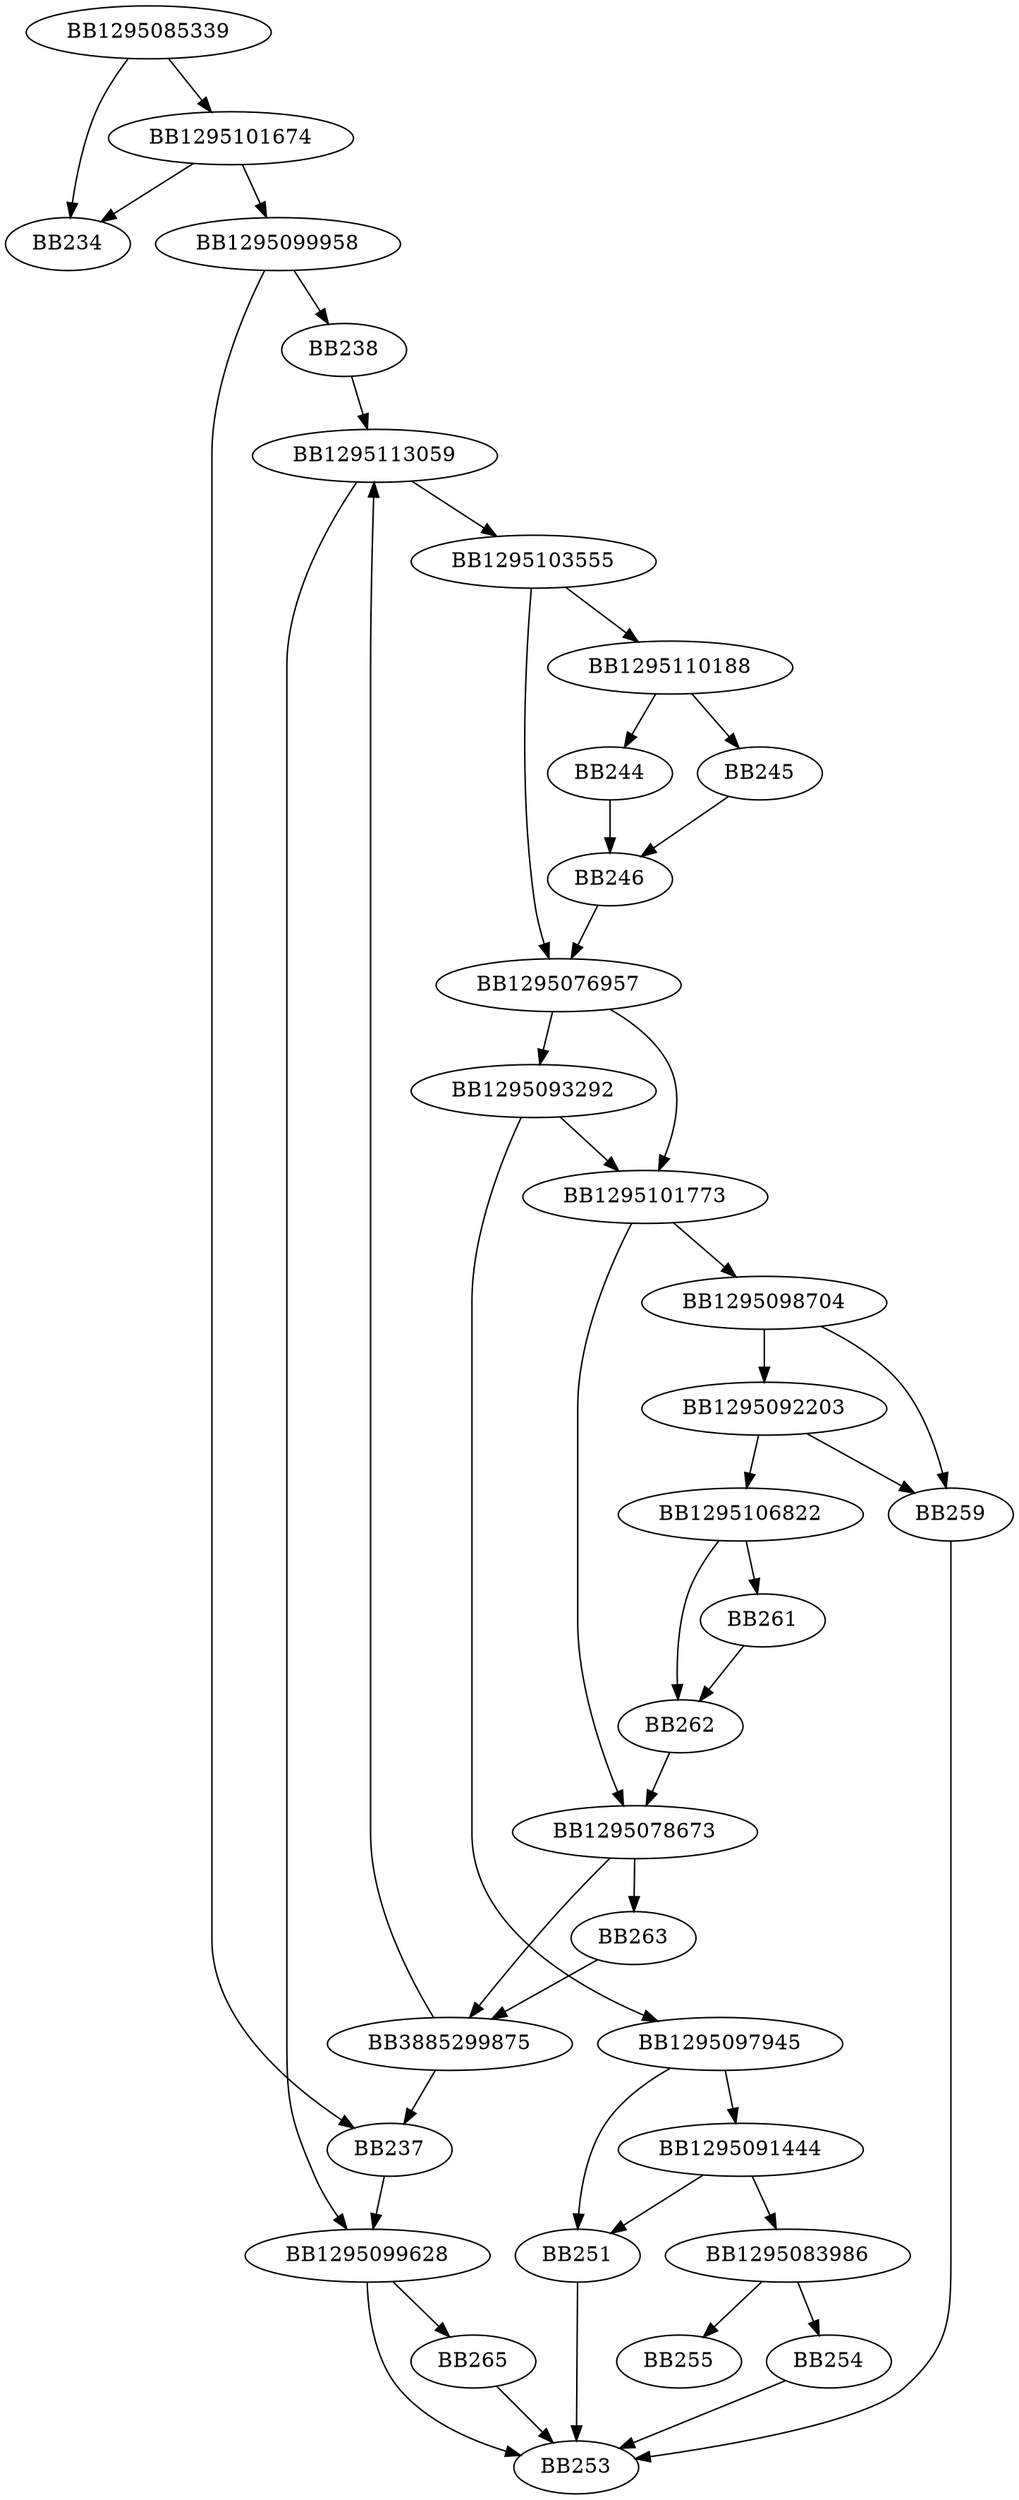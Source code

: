 digraph G{
	BB1295085339->BB234;
	BB1295085339->BB1295101674;
	BB1295101674->BB234;
	BB1295101674->BB1295099958;
	BB1295099958->BB237;
	BB1295099958->BB238;
	BB238->BB1295113059;
	BB1295113059->BB1295103555;
	BB1295113059->BB1295099628;
	BB1295103555->BB1295110188;
	BB1295103555->BB1295076957;
	BB1295110188->BB244;
	BB1295110188->BB245;
	BB244->BB246;
	BB245->BB246;
	BB246->BB1295076957;
	BB1295076957->BB1295101773;
	BB1295076957->BB1295093292;
	BB1295093292->BB1295101773;
	BB1295093292->BB1295097945;
	BB1295097945->BB1295091444;
	BB1295097945->BB251;
	BB1295091444->BB251;
	BB1295091444->BB1295083986;
	BB251->BB253;
	BB1295083986->BB254;
	BB1295083986->BB255;
	BB254->BB253;
	BB1295101773->BB1295078673;
	BB1295101773->BB1295098704;
	BB1295098704->BB1295092203;
	BB1295098704->BB259;
	BB1295092203->BB259;
	BB1295092203->BB1295106822;
	BB259->BB253;
	BB1295106822->BB261;
	BB1295106822->BB262;
	BB261->BB262;
	BB262->BB1295078673;
	BB1295078673->BB263;
	BB1295078673->BB3885299875;
	BB263->BB3885299875;
	BB3885299875->BB237;
	BB3885299875->BB1295113059;
	BB237->BB1295099628;
	BB1295099628->BB253;
	BB1295099628->BB265;
	BB265->BB253;
}
